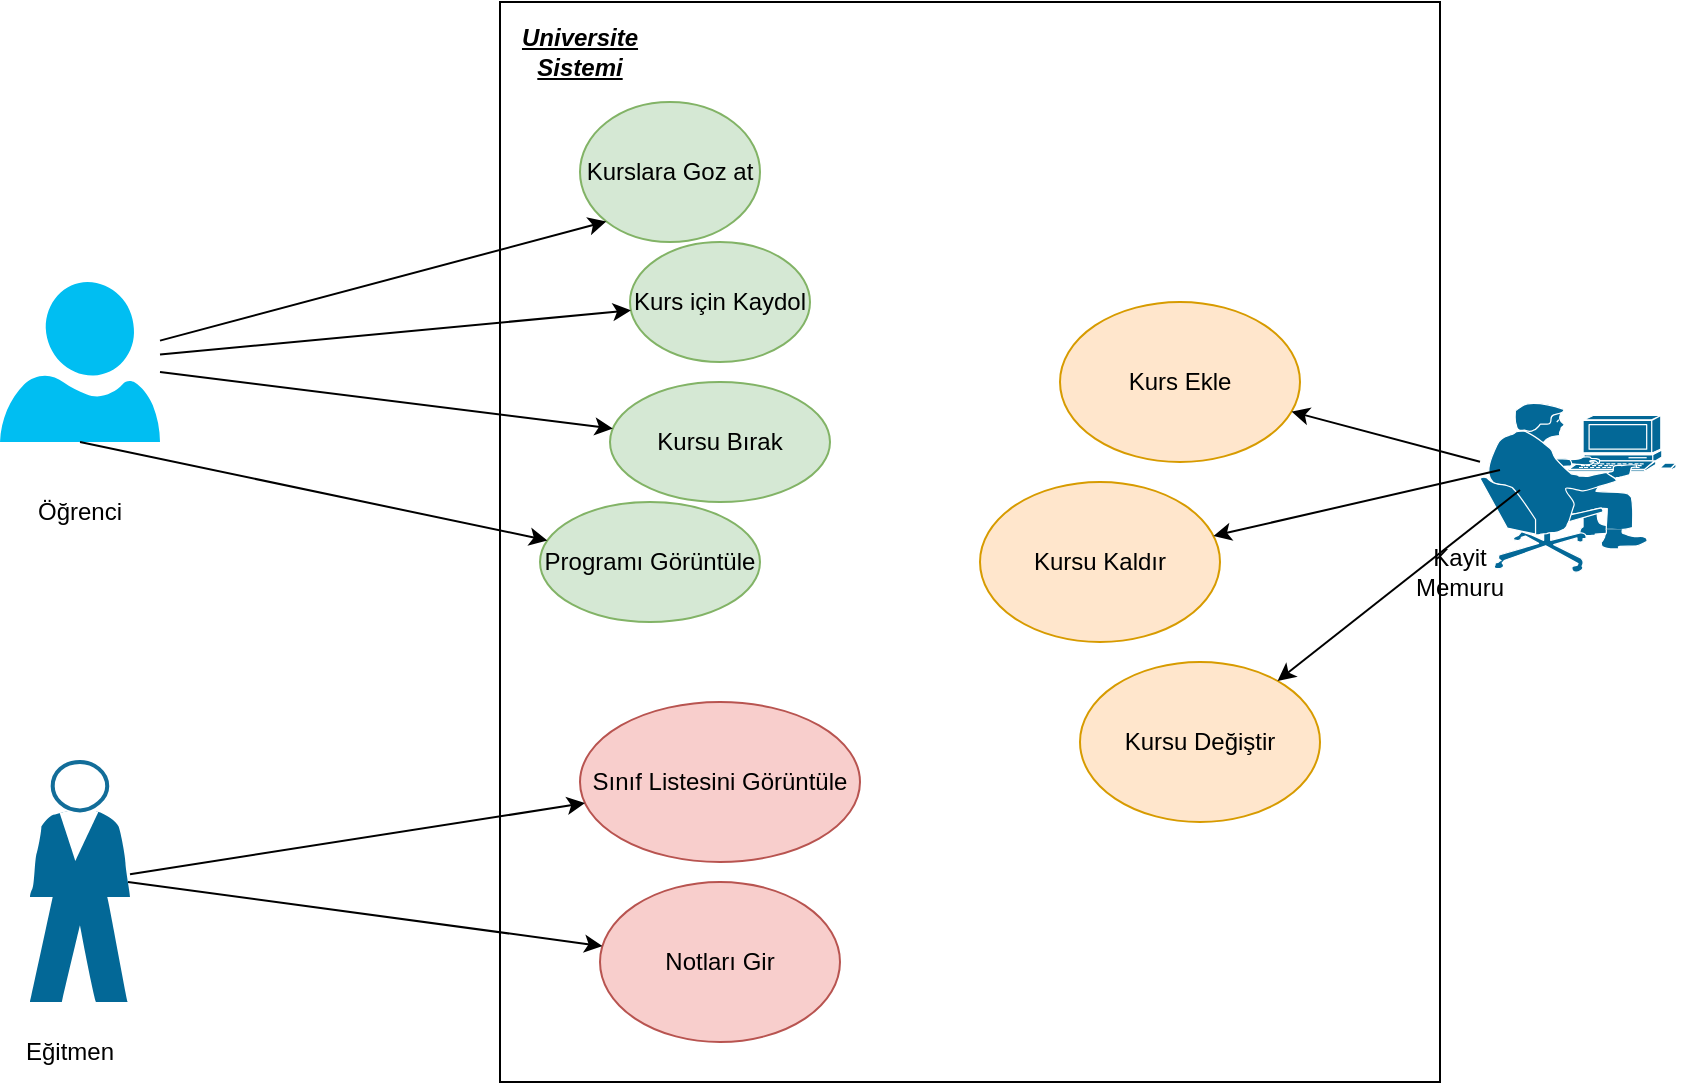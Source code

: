 <mxfile version="23.1.5" type="device">
  <diagram name="Page-1" id="GeZ4q9c_LSWayCHz3ktu">
    <mxGraphModel dx="1134" dy="741" grid="1" gridSize="10" guides="1" tooltips="1" connect="1" arrows="1" fold="1" page="1" pageScale="1" pageWidth="850" pageHeight="1100" math="0" shadow="0">
      <root>
        <mxCell id="0" />
        <mxCell id="1" parent="0" />
        <mxCell id="D4617x1Ep0FOKEcwXozs-2" value="" style="rounded=0;whiteSpace=wrap;html=1;" parent="1" vertex="1">
          <mxGeometry x="250" y="30" width="470" height="540" as="geometry" />
        </mxCell>
        <mxCell id="D4617x1Ep0FOKEcwXozs-3" value="Kurslara Goz at" style="ellipse;whiteSpace=wrap;html=1;fillColor=#d5e8d4;strokeColor=#82b366;" parent="1" vertex="1">
          <mxGeometry x="290" y="80" width="90" height="70" as="geometry" />
        </mxCell>
        <mxCell id="D4617x1Ep0FOKEcwXozs-4" value="Kurs için Kaydol" style="ellipse;whiteSpace=wrap;html=1;fillColor=#d5e8d4;strokeColor=#82b366;" parent="1" vertex="1">
          <mxGeometry x="315" y="150" width="90" height="60" as="geometry" />
        </mxCell>
        <mxCell id="D4617x1Ep0FOKEcwXozs-5" value="Kursu Bırak" style="ellipse;whiteSpace=wrap;html=1;fillColor=#d5e8d4;strokeColor=#82b366;" parent="1" vertex="1">
          <mxGeometry x="305" y="220" width="110" height="60" as="geometry" />
        </mxCell>
        <mxCell id="D4617x1Ep0FOKEcwXozs-6" value="Sınıf Listesini Görüntüle" style="ellipse;whiteSpace=wrap;html=1;fillColor=#f8cecc;strokeColor=#b85450;" parent="1" vertex="1">
          <mxGeometry x="290" y="380" width="140" height="80" as="geometry" />
        </mxCell>
        <mxCell id="D4617x1Ep0FOKEcwXozs-7" value="Notları Gir" style="ellipse;whiteSpace=wrap;html=1;fillColor=#f8cecc;strokeColor=#b85450;" parent="1" vertex="1">
          <mxGeometry x="300" y="470" width="120" height="80" as="geometry" />
        </mxCell>
        <mxCell id="D4617x1Ep0FOKEcwXozs-8" value="&lt;b&gt;&lt;i&gt;&lt;u&gt;Universite Sistemi&lt;/u&gt;&lt;/i&gt;&lt;/b&gt;" style="text;html=1;align=center;verticalAlign=middle;whiteSpace=wrap;rounded=0;" parent="1" vertex="1">
          <mxGeometry x="260" y="40" width="60" height="30" as="geometry" />
        </mxCell>
        <mxCell id="D4617x1Ep0FOKEcwXozs-9" value="" style="shape=mxgraph.cisco.people.pc_man;html=1;pointerEvents=1;fillColor=#036897;strokeColor=#ffffff;verticalLabelPosition=bottom;verticalAlign=top;align=center;dashed=0;strokeWidth=2;outlineConnect=0;" parent="1" vertex="1">
          <mxGeometry x="740" y="230" width="99" height="86" as="geometry" />
        </mxCell>
        <mxCell id="D4617x1Ep0FOKEcwXozs-10" value="Kayit Memuru" style="text;html=1;align=center;verticalAlign=middle;whiteSpace=wrap;rounded=0;" parent="1" vertex="1">
          <mxGeometry x="699.5" y="300" width="60" height="30" as="geometry" />
        </mxCell>
        <mxCell id="D4617x1Ep0FOKEcwXozs-11" value="" style="html=1;image=img/lib/clip_art/people/Suit_Man_128x128.png;verticalLabelPosition=bottom;verticalAlign=top;strokeColor=none;fillColor=#00BEF2;shape=mxgraph.azure.user;" parent="1" vertex="1">
          <mxGeometry y="170" width="80" height="80" as="geometry" />
        </mxCell>
        <mxCell id="D4617x1Ep0FOKEcwXozs-12" value="Öğrenci" style="text;html=1;align=center;verticalAlign=middle;whiteSpace=wrap;rounded=0;" parent="1" vertex="1">
          <mxGeometry x="10" y="270" width="60" height="30" as="geometry" />
        </mxCell>
        <mxCell id="D4617x1Ep0FOKEcwXozs-13" value="" style="endArrow=classic;html=1;rounded=0;entryX=0;entryY=1;entryDx=0;entryDy=0;" parent="1" source="D4617x1Ep0FOKEcwXozs-11" target="D4617x1Ep0FOKEcwXozs-3" edge="1">
          <mxGeometry width="50" height="50" relative="1" as="geometry">
            <mxPoint x="170" y="260" as="sourcePoint" />
            <mxPoint x="220" y="210" as="targetPoint" />
          </mxGeometry>
        </mxCell>
        <mxCell id="D4617x1Ep0FOKEcwXozs-14" value="" style="endArrow=classic;html=1;rounded=0;" parent="1" source="D4617x1Ep0FOKEcwXozs-11" target="D4617x1Ep0FOKEcwXozs-4" edge="1">
          <mxGeometry width="50" height="50" relative="1" as="geometry">
            <mxPoint x="180" y="270" as="sourcePoint" />
            <mxPoint x="383" y="138" as="targetPoint" />
          </mxGeometry>
        </mxCell>
        <mxCell id="D4617x1Ep0FOKEcwXozs-15" value="" style="endArrow=classic;html=1;rounded=0;" parent="1" source="D4617x1Ep0FOKEcwXozs-11" target="D4617x1Ep0FOKEcwXozs-5" edge="1">
          <mxGeometry width="50" height="50" relative="1" as="geometry">
            <mxPoint x="190" y="280" as="sourcePoint" />
            <mxPoint x="393" y="148" as="targetPoint" />
          </mxGeometry>
        </mxCell>
        <mxCell id="tv94BUwljileKZ6Z8rxJ-1" value="" style="shape=mxgraph.cisco.people.standing_man;html=1;pointerEvents=1;dashed=0;fillColor=#036897;strokeColor=#ffffff;strokeWidth=2;verticalLabelPosition=bottom;verticalAlign=top;align=center;outlineConnect=0;" vertex="1" parent="1">
          <mxGeometry x="15" y="410" width="50" height="120" as="geometry" />
        </mxCell>
        <mxCell id="tv94BUwljileKZ6Z8rxJ-4" value="" style="endArrow=classic;html=1;rounded=0;" edge="1" parent="1" source="tv94BUwljileKZ6Z8rxJ-1" target="D4617x1Ep0FOKEcwXozs-6">
          <mxGeometry width="50" height="50" relative="1" as="geometry">
            <mxPoint x="90" y="229" as="sourcePoint" />
            <mxPoint x="368" y="288" as="targetPoint" />
          </mxGeometry>
        </mxCell>
        <mxCell id="tv94BUwljileKZ6Z8rxJ-5" value="" style="endArrow=classic;html=1;rounded=0;exitX=0.98;exitY=0.5;exitDx=0;exitDy=0;exitPerimeter=0;" edge="1" parent="1" source="tv94BUwljileKZ6Z8rxJ-1" target="D4617x1Ep0FOKEcwXozs-7">
          <mxGeometry width="50" height="50" relative="1" as="geometry">
            <mxPoint x="75" y="474" as="sourcePoint" />
            <mxPoint x="314" y="414" as="targetPoint" />
          </mxGeometry>
        </mxCell>
        <mxCell id="tv94BUwljileKZ6Z8rxJ-6" value="Kurs Ekle" style="ellipse;whiteSpace=wrap;html=1;fillColor=#ffe6cc;strokeColor=#d79b00;" vertex="1" parent="1">
          <mxGeometry x="530" y="180" width="120" height="80" as="geometry" />
        </mxCell>
        <mxCell id="tv94BUwljileKZ6Z8rxJ-7" value="Kursu Kaldır" style="ellipse;whiteSpace=wrap;html=1;fillColor=#ffe6cc;strokeColor=#d79b00;" vertex="1" parent="1">
          <mxGeometry x="490" y="270" width="120" height="80" as="geometry" />
        </mxCell>
        <mxCell id="tv94BUwljileKZ6Z8rxJ-8" value="Kursu Değiştir" style="ellipse;whiteSpace=wrap;html=1;fillColor=#ffe6cc;strokeColor=#d79b00;" vertex="1" parent="1">
          <mxGeometry x="540" y="360" width="120" height="80" as="geometry" />
        </mxCell>
        <mxCell id="tv94BUwljileKZ6Z8rxJ-9" value="" style="endArrow=classic;html=1;rounded=0;" edge="1" parent="1" source="D4617x1Ep0FOKEcwXozs-9" target="tv94BUwljileKZ6Z8rxJ-6">
          <mxGeometry width="50" height="50" relative="1" as="geometry">
            <mxPoint x="75" y="474" as="sourcePoint" />
            <mxPoint x="314" y="414" as="targetPoint" />
          </mxGeometry>
        </mxCell>
        <mxCell id="tv94BUwljileKZ6Z8rxJ-10" value="" style="endArrow=classic;html=1;rounded=0;" edge="1" parent="1" target="tv94BUwljileKZ6Z8rxJ-7">
          <mxGeometry width="50" height="50" relative="1" as="geometry">
            <mxPoint x="750" y="264" as="sourcePoint" />
            <mxPoint x="712" y="250" as="targetPoint" />
          </mxGeometry>
        </mxCell>
        <mxCell id="tv94BUwljileKZ6Z8rxJ-11" value="" style="endArrow=classic;html=1;rounded=0;" edge="1" parent="1" target="tv94BUwljileKZ6Z8rxJ-8">
          <mxGeometry width="50" height="50" relative="1" as="geometry">
            <mxPoint x="760" y="274" as="sourcePoint" />
            <mxPoint x="722" y="260" as="targetPoint" />
          </mxGeometry>
        </mxCell>
        <mxCell id="tv94BUwljileKZ6Z8rxJ-13" value="Programı Görüntüle" style="ellipse;whiteSpace=wrap;html=1;fillColor=#d5e8d4;strokeColor=#82b366;" vertex="1" parent="1">
          <mxGeometry x="270" y="280" width="110" height="60" as="geometry" />
        </mxCell>
        <mxCell id="tv94BUwljileKZ6Z8rxJ-14" value="" style="endArrow=classic;html=1;rounded=0;exitX=0.5;exitY=1;exitDx=0;exitDy=0;exitPerimeter=0;" edge="1" parent="1" target="tv94BUwljileKZ6Z8rxJ-13" source="D4617x1Ep0FOKEcwXozs-11">
          <mxGeometry width="50" height="50" relative="1" as="geometry">
            <mxPoint x="50" y="278.5" as="sourcePoint" />
            <mxPoint x="363" y="209.5" as="targetPoint" />
          </mxGeometry>
        </mxCell>
        <mxCell id="tv94BUwljileKZ6Z8rxJ-15" value="Eğitmen" style="text;html=1;align=center;verticalAlign=middle;whiteSpace=wrap;rounded=0;" vertex="1" parent="1">
          <mxGeometry x="5" y="540" width="60" height="30" as="geometry" />
        </mxCell>
      </root>
    </mxGraphModel>
  </diagram>
</mxfile>
